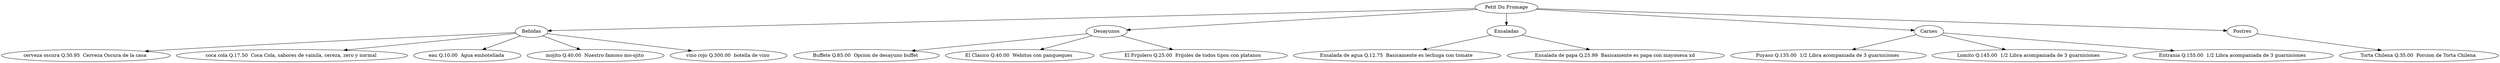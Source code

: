 digraph {
	"Petit Du Fromage" -> Bebidas
	Bebidas -> "cerveza oscura Q.30.95  Cerveza Oscura de la casa "
	Bebidas -> "coca cola Q.17.50  Coca Cola, sabores de vainila, cereza, zero y normal "
	Bebidas -> "eau Q.10.00  Agua embotellada "
	Bebidas -> "mojito Q.40.00  Nuestro famoso mo-ojito "
	Bebidas -> "vino rojo Q.300.00  botella de vino "
	"Petit Du Fromage" -> Desayunos
	Desayunos -> "Buffete Q.85.00  Opcion de desayuno buffet "
	Desayunos -> "El Clasico Q.40.00  Webitos con panqueques "
	Desayunos -> "El Frijolero Q.25.00  Frijoles de todos tipos con platanos "
	"Petit Du Fromage" -> Ensaladas
	Ensaladas -> "Ensalada de agua Q.12.75  Basicamente es lechuga con tomate "
	Ensaladas -> "Ensalada de papa Q.25.99  Basicamente es papa con mayonesa xd "
	"Petit Du Fromage" -> Carnes
	Carnes -> "Puyaso Q.135.00  1/2 Libra acompaniada de 3 guarniciones "
	Carnes -> "Lomito Q.145.00  1/2 Libra acompaniada de 3 guarniciones "
	Carnes -> "Entrania Q.155.00  1/2 Libra acompaniada de 3 guarniciones "
	"Petit Du Fromage" -> Postres
	Postres -> "Torta Chilena Q.35.00  Porcion de Torta Chilena "
}
